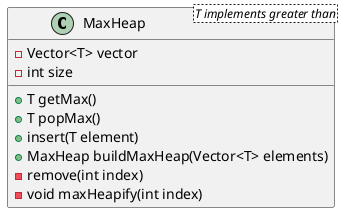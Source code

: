 @startuml
class MaxHeap<T implements greater than> {
-Vector<T> vector
-int size
+T getMax()
+T popMax()
+insert(T element)
+MaxHeap buildMaxHeap(Vector<T> elements)
-remove(int index)
-void maxHeapify(int index)
}

@enduml